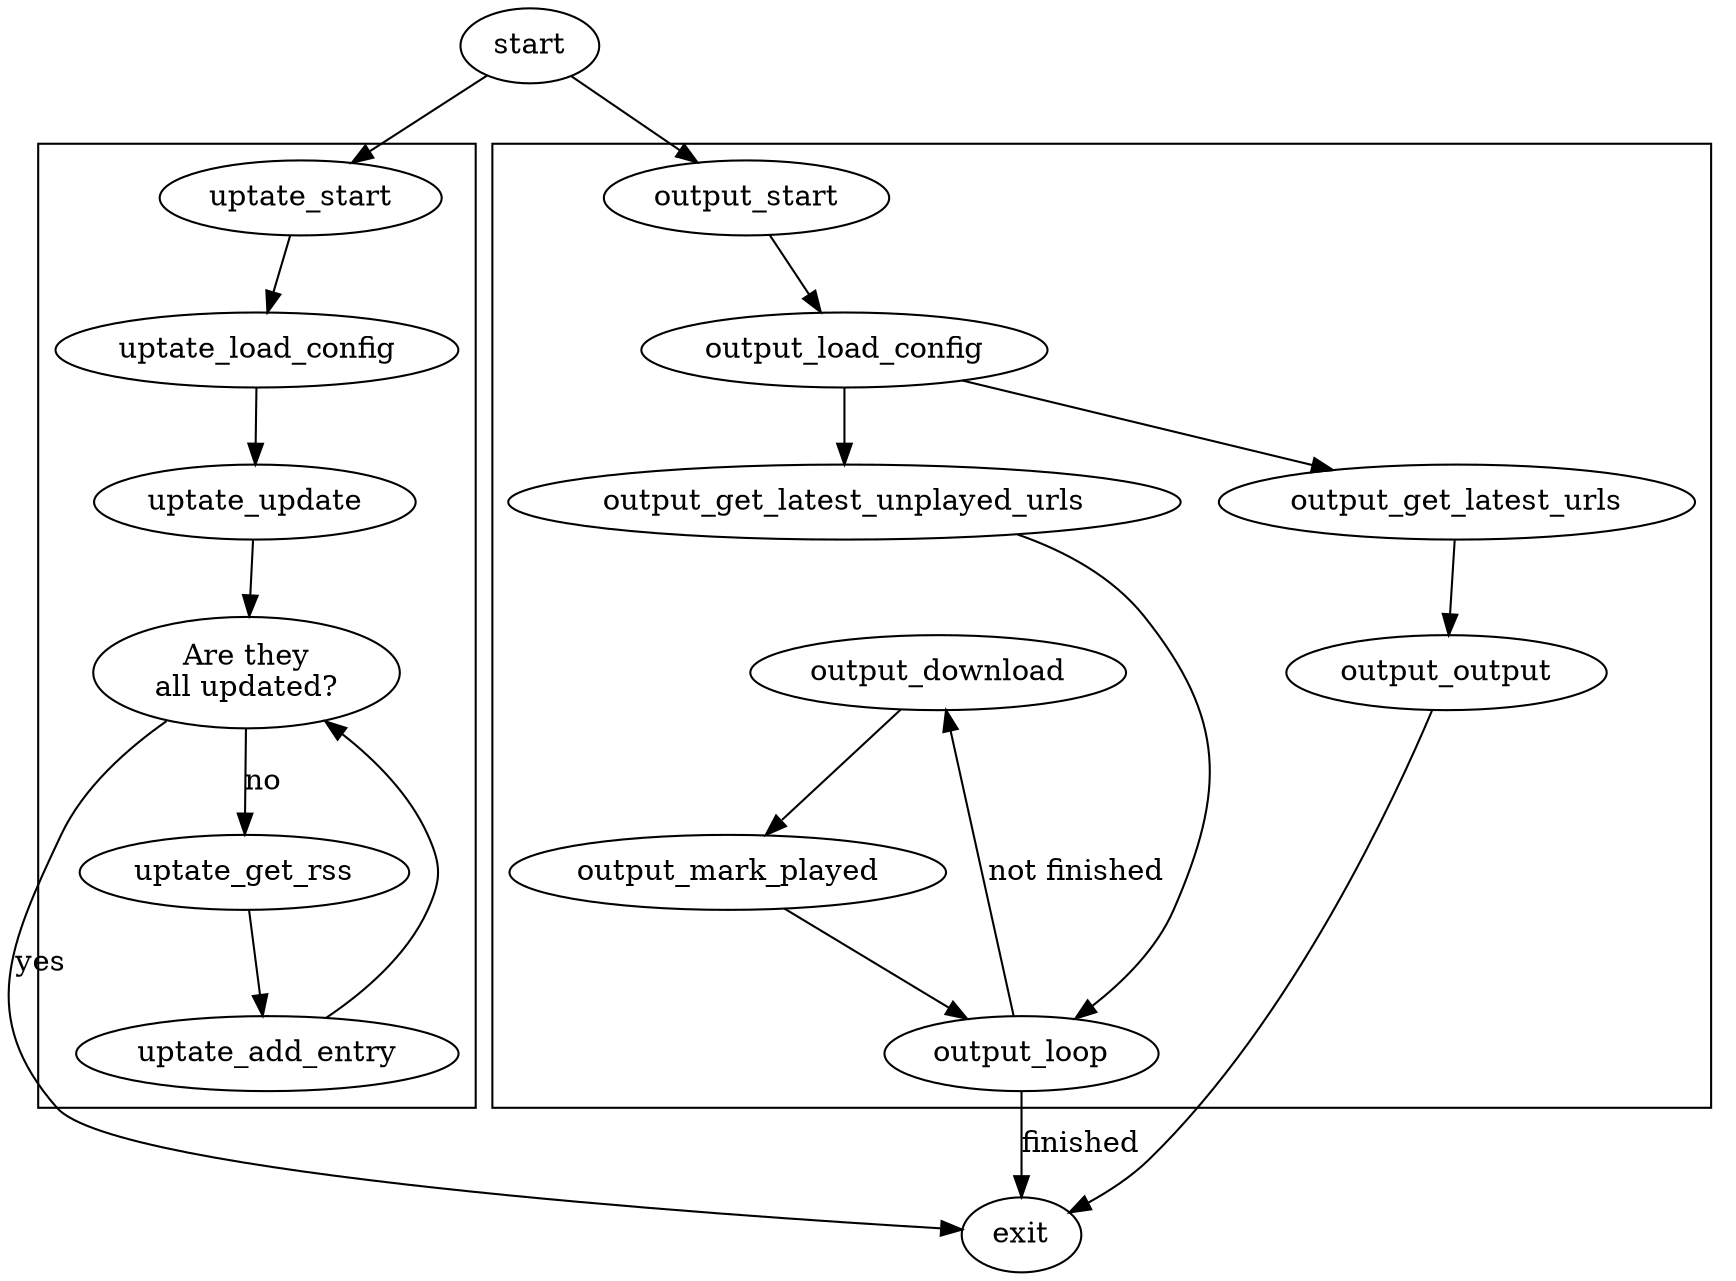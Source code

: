 digraph {
start -> uptate_start;
start -> output_start;

subgraph cluster_0 {
    uptate_start -> uptate_load_config;
    uptate_load_config -> uptate_update;
    uptate_update -> uptate_allupdated;

    uptate_allupdated -> uptate_get_rss[label="no"];
    uptate_get_rss -> uptate_add_entry;
    uptate_add_entry -> uptate_allupdated;

    uptate_allupdated[label="Are they\nall updated?"]
}    
    
    
subgraph cluster_1 {    
    output_start -> output_load_config;
    output_load_config -> output_get_latest_urls;
    output_load_config -> output_get_latest_unplayed_urls;
    output_get_latest_unplayed_urls -> output_loop;
    output_loop -> output_download[label="not finished"];
    output_download -> output_mark_played;
    output_mark_played -> output_loop;

    output_get_latest_urls -> output_output;



    {rank=same;  output_get_latest_urls  output_get_latest_unplayed_urls}
    {rank=same; output_output output_download}
}
output_loop -> exit[label="finished"];
output_output -> exit;
uptate_allupdated -> exit[label="yes"];
}
